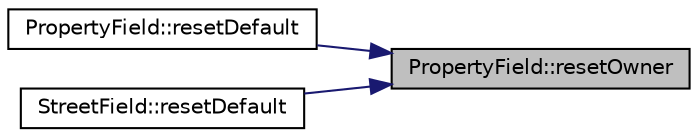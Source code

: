 digraph "PropertyField::resetOwner"
{
 // LATEX_PDF_SIZE
  edge [fontname="Helvetica",fontsize="10",labelfontname="Helvetica",labelfontsize="10"];
  node [fontname="Helvetica",fontsize="10",shape=record];
  rankdir="RL";
  Node1 [label="PropertyField::resetOwner",height=0.2,width=0.4,color="black", fillcolor="grey75", style="filled", fontcolor="black",tooltip=" "];
  Node1 -> Node2 [dir="back",color="midnightblue",fontsize="10",style="solid",fontname="Helvetica"];
  Node2 [label="PropertyField::resetDefault",height=0.2,width=0.4,color="black", fillcolor="white", style="filled",URL="$class_property_field.html#aa458959642c699213a8f537532e0f371",tooltip=" "];
  Node1 -> Node3 [dir="back",color="midnightblue",fontsize="10",style="solid",fontname="Helvetica"];
  Node3 [label="StreetField::resetDefault",height=0.2,width=0.4,color="black", fillcolor="white", style="filled",URL="$class_street_field.html#a5a391c88f5e4fc890c151c2a3b248da8",tooltip=" "];
}
